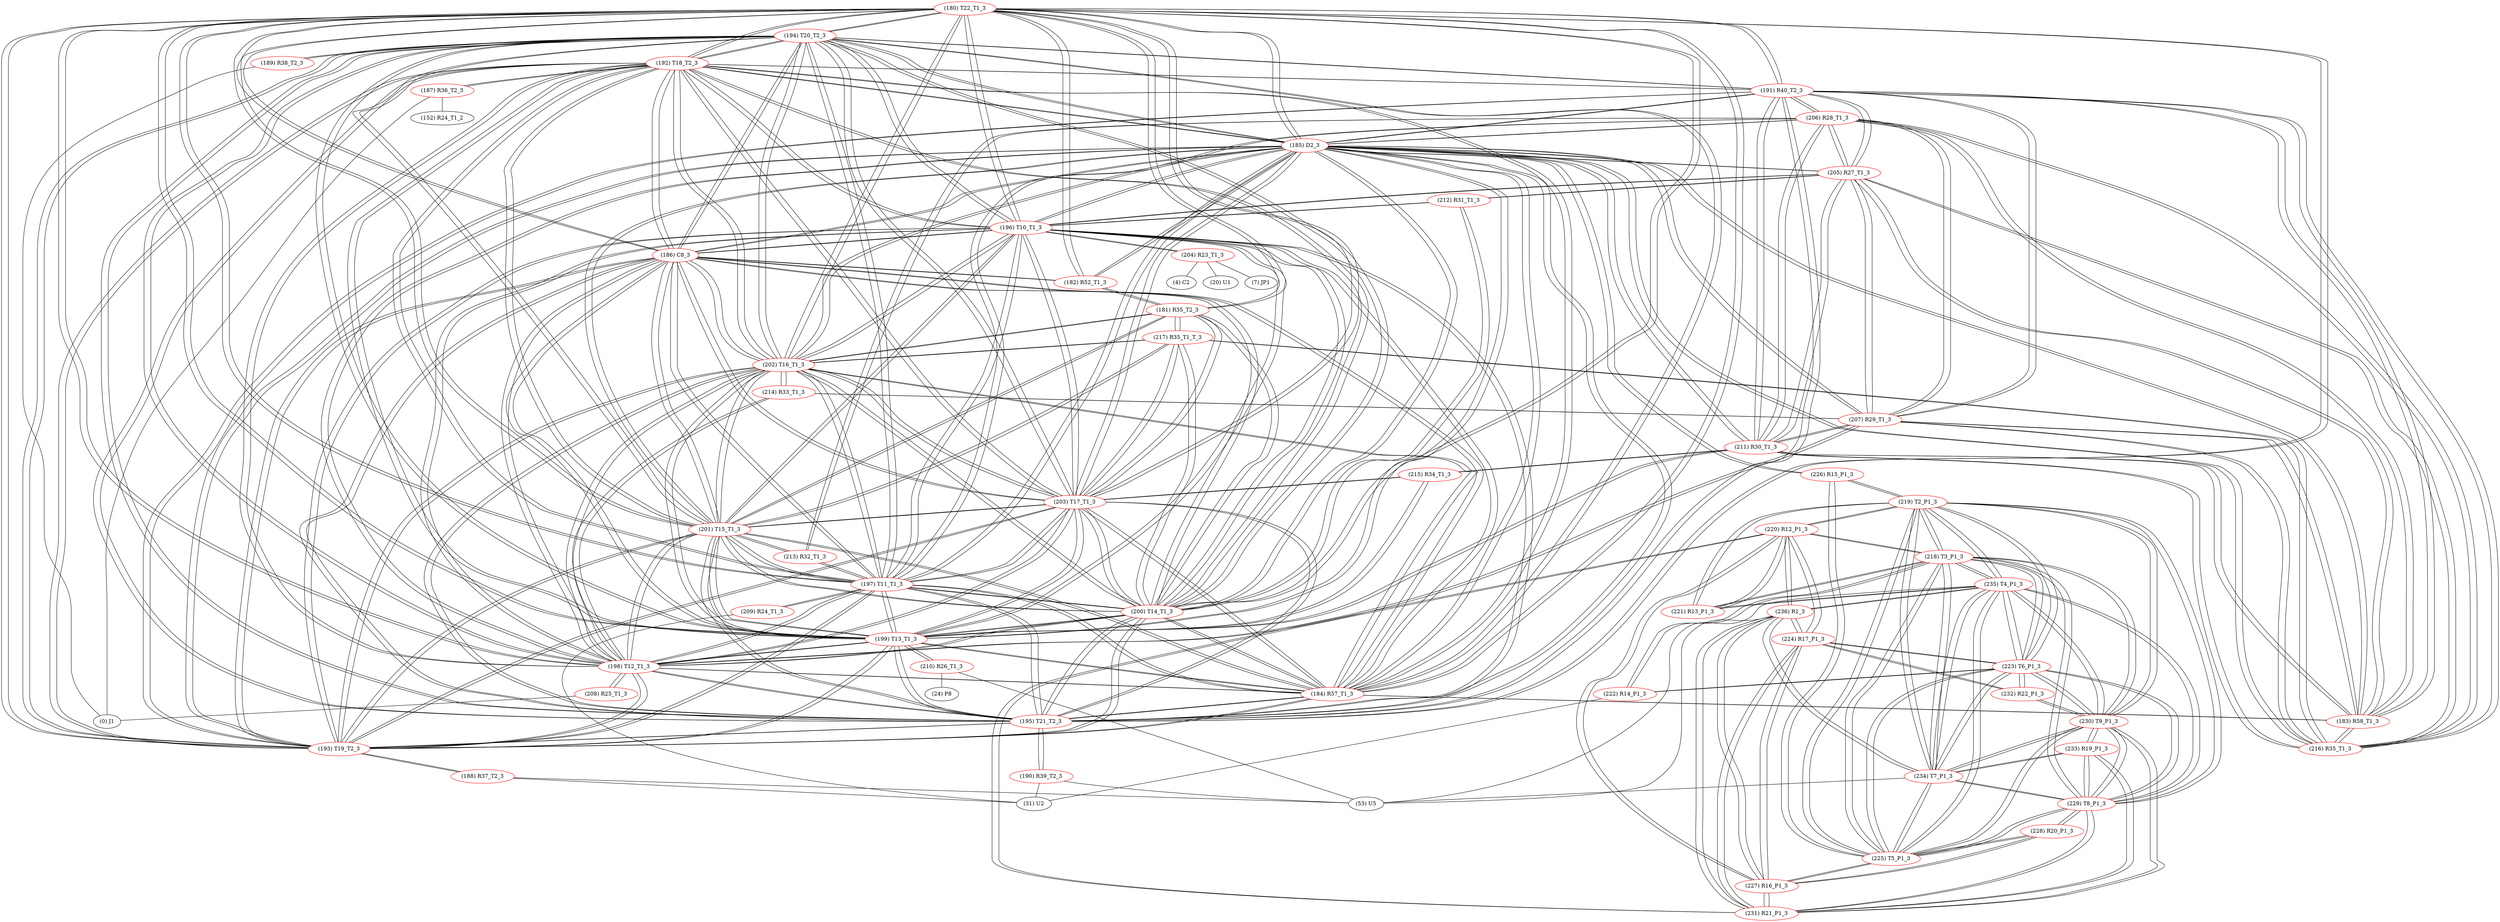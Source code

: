 graph {
	180 [label="(180) T22_T1_3" color=red]
	194 [label="(194) T20_T2_3"]
	192 [label="(192) T18_T2_3"]
	193 [label="(193) T19_T2_3"]
	195 [label="(195) T21_T2_3"]
	184 [label="(184) R57_T1_3"]
	185 [label="(185) D2_3"]
	197 [label="(197) T11_T1_3"]
	202 [label="(202) T16_T1_3"]
	203 [label="(203) T17_T1_3"]
	196 [label="(196) T10_T1_3"]
	198 [label="(198) T12_T1_3"]
	199 [label="(199) T13_T1_3"]
	200 [label="(200) T14_T1_3"]
	201 [label="(201) T15_T1_3"]
	186 [label="(186) C8_3"]
	191 [label="(191) R40_T2_3"]
	182 [label="(182) R52_T1_3"]
	181 [label="(181) R35_T2_3"]
	181 [label="(181) R35_T2_3" color=red]
	202 [label="(202) T16_T1_3"]
	201 [label="(201) T15_T1_3"]
	217 [label="(217) R35_T1_T_3"]
	200 [label="(200) T14_T1_3"]
	203 [label="(203) T17_T1_3"]
	182 [label="(182) R52_T1_3"]
	180 [label="(180) T22_T1_3"]
	182 [label="(182) R52_T1_3" color=red]
	185 [label="(185) D2_3"]
	186 [label="(186) C8_3"]
	181 [label="(181) R35_T2_3"]
	180 [label="(180) T22_T1_3"]
	183 [label="(183) R58_T1_3" color=red]
	184 [label="(184) R57_T1_3"]
	185 [label="(185) D2_3"]
	207 [label="(207) R29_T1_3"]
	216 [label="(216) R35_T1_3"]
	191 [label="(191) R40_T2_3"]
	211 [label="(211) R30_T1_3"]
	205 [label="(205) R27_T1_3"]
	206 [label="(206) R28_T1_3"]
	184 [label="(184) R57_T1_3" color=red]
	194 [label="(194) T20_T2_3"]
	192 [label="(192) T18_T2_3"]
	193 [label="(193) T19_T2_3"]
	195 [label="(195) T21_T2_3"]
	180 [label="(180) T22_T1_3"]
	185 [label="(185) D2_3"]
	197 [label="(197) T11_T1_3"]
	202 [label="(202) T16_T1_3"]
	203 [label="(203) T17_T1_3"]
	196 [label="(196) T10_T1_3"]
	198 [label="(198) T12_T1_3"]
	199 [label="(199) T13_T1_3"]
	200 [label="(200) T14_T1_3"]
	201 [label="(201) T15_T1_3"]
	186 [label="(186) C8_3"]
	183 [label="(183) R58_T1_3"]
	185 [label="(185) D2_3" color=red]
	194 [label="(194) T20_T2_3"]
	192 [label="(192) T18_T2_3"]
	193 [label="(193) T19_T2_3"]
	195 [label="(195) T21_T2_3"]
	184 [label="(184) R57_T1_3"]
	180 [label="(180) T22_T1_3"]
	197 [label="(197) T11_T1_3"]
	202 [label="(202) T16_T1_3"]
	203 [label="(203) T17_T1_3"]
	196 [label="(196) T10_T1_3"]
	198 [label="(198) T12_T1_3"]
	199 [label="(199) T13_T1_3"]
	200 [label="(200) T14_T1_3"]
	201 [label="(201) T15_T1_3"]
	186 [label="(186) C8_3"]
	182 [label="(182) R52_T1_3"]
	183 [label="(183) R58_T1_3"]
	207 [label="(207) R29_T1_3"]
	216 [label="(216) R35_T1_3"]
	191 [label="(191) R40_T2_3"]
	211 [label="(211) R30_T1_3"]
	205 [label="(205) R27_T1_3"]
	206 [label="(206) R28_T1_3"]
	226 [label="(226) R15_P1_3"]
	186 [label="(186) C8_3" color=red]
	194 [label="(194) T20_T2_3"]
	192 [label="(192) T18_T2_3"]
	193 [label="(193) T19_T2_3"]
	195 [label="(195) T21_T2_3"]
	184 [label="(184) R57_T1_3"]
	180 [label="(180) T22_T1_3"]
	185 [label="(185) D2_3"]
	197 [label="(197) T11_T1_3"]
	202 [label="(202) T16_T1_3"]
	203 [label="(203) T17_T1_3"]
	196 [label="(196) T10_T1_3"]
	198 [label="(198) T12_T1_3"]
	199 [label="(199) T13_T1_3"]
	200 [label="(200) T14_T1_3"]
	201 [label="(201) T15_T1_3"]
	182 [label="(182) R52_T1_3"]
	187 [label="(187) R36_T2_3" color=red]
	0 [label="(0) J1"]
	152 [label="(152) R24_T1_2"]
	192 [label="(192) T18_T2_3"]
	188 [label="(188) R37_T2_3" color=red]
	53 [label="(53) U5"]
	31 [label="(31) U2"]
	193 [label="(193) T19_T2_3"]
	189 [label="(189) R38_T2_3" color=red]
	0 [label="(0) J1"]
	194 [label="(194) T20_T2_3"]
	190 [label="(190) R39_T2_3" color=red]
	53 [label="(53) U5"]
	31 [label="(31) U2"]
	195 [label="(195) T21_T2_3"]
	191 [label="(191) R40_T2_3" color=red]
	207 [label="(207) R29_T1_3"]
	216 [label="(216) R35_T1_3"]
	211 [label="(211) R30_T1_3"]
	185 [label="(185) D2_3"]
	183 [label="(183) R58_T1_3"]
	205 [label="(205) R27_T1_3"]
	206 [label="(206) R28_T1_3"]
	180 [label="(180) T22_T1_3"]
	193 [label="(193) T19_T2_3"]
	192 [label="(192) T18_T2_3"]
	195 [label="(195) T21_T2_3"]
	194 [label="(194) T20_T2_3"]
	192 [label="(192) T18_T2_3" color=red]
	194 [label="(194) T20_T2_3"]
	193 [label="(193) T19_T2_3"]
	195 [label="(195) T21_T2_3"]
	184 [label="(184) R57_T1_3"]
	180 [label="(180) T22_T1_3"]
	185 [label="(185) D2_3"]
	197 [label="(197) T11_T1_3"]
	202 [label="(202) T16_T1_3"]
	203 [label="(203) T17_T1_3"]
	196 [label="(196) T10_T1_3"]
	198 [label="(198) T12_T1_3"]
	199 [label="(199) T13_T1_3"]
	200 [label="(200) T14_T1_3"]
	201 [label="(201) T15_T1_3"]
	186 [label="(186) C8_3"]
	191 [label="(191) R40_T2_3"]
	187 [label="(187) R36_T2_3"]
	193 [label="(193) T19_T2_3" color=red]
	194 [label="(194) T20_T2_3"]
	192 [label="(192) T18_T2_3"]
	195 [label="(195) T21_T2_3"]
	184 [label="(184) R57_T1_3"]
	180 [label="(180) T22_T1_3"]
	185 [label="(185) D2_3"]
	197 [label="(197) T11_T1_3"]
	202 [label="(202) T16_T1_3"]
	203 [label="(203) T17_T1_3"]
	196 [label="(196) T10_T1_3"]
	198 [label="(198) T12_T1_3"]
	199 [label="(199) T13_T1_3"]
	200 [label="(200) T14_T1_3"]
	201 [label="(201) T15_T1_3"]
	186 [label="(186) C8_3"]
	191 [label="(191) R40_T2_3"]
	188 [label="(188) R37_T2_3"]
	194 [label="(194) T20_T2_3" color=red]
	192 [label="(192) T18_T2_3"]
	193 [label="(193) T19_T2_3"]
	195 [label="(195) T21_T2_3"]
	184 [label="(184) R57_T1_3"]
	180 [label="(180) T22_T1_3"]
	185 [label="(185) D2_3"]
	197 [label="(197) T11_T1_3"]
	202 [label="(202) T16_T1_3"]
	203 [label="(203) T17_T1_3"]
	196 [label="(196) T10_T1_3"]
	198 [label="(198) T12_T1_3"]
	199 [label="(199) T13_T1_3"]
	200 [label="(200) T14_T1_3"]
	201 [label="(201) T15_T1_3"]
	186 [label="(186) C8_3"]
	191 [label="(191) R40_T2_3"]
	189 [label="(189) R38_T2_3"]
	195 [label="(195) T21_T2_3" color=red]
	194 [label="(194) T20_T2_3"]
	192 [label="(192) T18_T2_3"]
	193 [label="(193) T19_T2_3"]
	184 [label="(184) R57_T1_3"]
	180 [label="(180) T22_T1_3"]
	185 [label="(185) D2_3"]
	197 [label="(197) T11_T1_3"]
	202 [label="(202) T16_T1_3"]
	203 [label="(203) T17_T1_3"]
	196 [label="(196) T10_T1_3"]
	198 [label="(198) T12_T1_3"]
	199 [label="(199) T13_T1_3"]
	200 [label="(200) T14_T1_3"]
	201 [label="(201) T15_T1_3"]
	186 [label="(186) C8_3"]
	191 [label="(191) R40_T2_3"]
	190 [label="(190) R39_T2_3"]
	196 [label="(196) T10_T1_3" color=red]
	194 [label="(194) T20_T2_3"]
	192 [label="(192) T18_T2_3"]
	193 [label="(193) T19_T2_3"]
	195 [label="(195) T21_T2_3"]
	184 [label="(184) R57_T1_3"]
	180 [label="(180) T22_T1_3"]
	185 [label="(185) D2_3"]
	197 [label="(197) T11_T1_3"]
	202 [label="(202) T16_T1_3"]
	203 [label="(203) T17_T1_3"]
	198 [label="(198) T12_T1_3"]
	199 [label="(199) T13_T1_3"]
	200 [label="(200) T14_T1_3"]
	201 [label="(201) T15_T1_3"]
	186 [label="(186) C8_3"]
	204 [label="(204) R23_T1_3"]
	212 [label="(212) R31_T1_3"]
	205 [label="(205) R27_T1_3"]
	197 [label="(197) T11_T1_3" color=red]
	194 [label="(194) T20_T2_3"]
	192 [label="(192) T18_T2_3"]
	193 [label="(193) T19_T2_3"]
	195 [label="(195) T21_T2_3"]
	184 [label="(184) R57_T1_3"]
	180 [label="(180) T22_T1_3"]
	185 [label="(185) D2_3"]
	202 [label="(202) T16_T1_3"]
	203 [label="(203) T17_T1_3"]
	196 [label="(196) T10_T1_3"]
	198 [label="(198) T12_T1_3"]
	199 [label="(199) T13_T1_3"]
	200 [label="(200) T14_T1_3"]
	201 [label="(201) T15_T1_3"]
	186 [label="(186) C8_3"]
	209 [label="(209) R24_T1_3"]
	213 [label="(213) R32_T1_3"]
	206 [label="(206) R28_T1_3"]
	198 [label="(198) T12_T1_3" color=red]
	194 [label="(194) T20_T2_3"]
	192 [label="(192) T18_T2_3"]
	193 [label="(193) T19_T2_3"]
	195 [label="(195) T21_T2_3"]
	184 [label="(184) R57_T1_3"]
	180 [label="(180) T22_T1_3"]
	185 [label="(185) D2_3"]
	197 [label="(197) T11_T1_3"]
	202 [label="(202) T16_T1_3"]
	203 [label="(203) T17_T1_3"]
	196 [label="(196) T10_T1_3"]
	199 [label="(199) T13_T1_3"]
	200 [label="(200) T14_T1_3"]
	201 [label="(201) T15_T1_3"]
	186 [label="(186) C8_3"]
	214 [label="(214) R33_T1_3"]
	207 [label="(207) R29_T1_3"]
	208 [label="(208) R25_T1_3"]
	199 [label="(199) T13_T1_3" color=red]
	194 [label="(194) T20_T2_3"]
	192 [label="(192) T18_T2_3"]
	193 [label="(193) T19_T2_3"]
	195 [label="(195) T21_T2_3"]
	184 [label="(184) R57_T1_3"]
	180 [label="(180) T22_T1_3"]
	185 [label="(185) D2_3"]
	197 [label="(197) T11_T1_3"]
	202 [label="(202) T16_T1_3"]
	203 [label="(203) T17_T1_3"]
	196 [label="(196) T10_T1_3"]
	198 [label="(198) T12_T1_3"]
	200 [label="(200) T14_T1_3"]
	201 [label="(201) T15_T1_3"]
	186 [label="(186) C8_3"]
	211 [label="(211) R30_T1_3"]
	215 [label="(215) R34_T1_3"]
	210 [label="(210) R26_T1_3"]
	200 [label="(200) T14_T1_3" color=red]
	194 [label="(194) T20_T2_3"]
	192 [label="(192) T18_T2_3"]
	193 [label="(193) T19_T2_3"]
	195 [label="(195) T21_T2_3"]
	184 [label="(184) R57_T1_3"]
	180 [label="(180) T22_T1_3"]
	185 [label="(185) D2_3"]
	197 [label="(197) T11_T1_3"]
	202 [label="(202) T16_T1_3"]
	203 [label="(203) T17_T1_3"]
	196 [label="(196) T10_T1_3"]
	198 [label="(198) T12_T1_3"]
	199 [label="(199) T13_T1_3"]
	201 [label="(201) T15_T1_3"]
	186 [label="(186) C8_3"]
	217 [label="(217) R35_T1_T_3"]
	181 [label="(181) R35_T2_3"]
	212 [label="(212) R31_T1_3"]
	201 [label="(201) T15_T1_3" color=red]
	194 [label="(194) T20_T2_3"]
	192 [label="(192) T18_T2_3"]
	193 [label="(193) T19_T2_3"]
	195 [label="(195) T21_T2_3"]
	184 [label="(184) R57_T1_3"]
	180 [label="(180) T22_T1_3"]
	185 [label="(185) D2_3"]
	197 [label="(197) T11_T1_3"]
	202 [label="(202) T16_T1_3"]
	203 [label="(203) T17_T1_3"]
	196 [label="(196) T10_T1_3"]
	198 [label="(198) T12_T1_3"]
	199 [label="(199) T13_T1_3"]
	200 [label="(200) T14_T1_3"]
	186 [label="(186) C8_3"]
	217 [label="(217) R35_T1_T_3"]
	181 [label="(181) R35_T2_3"]
	213 [label="(213) R32_T1_3"]
	202 [label="(202) T16_T1_3" color=red]
	194 [label="(194) T20_T2_3"]
	192 [label="(192) T18_T2_3"]
	193 [label="(193) T19_T2_3"]
	195 [label="(195) T21_T2_3"]
	184 [label="(184) R57_T1_3"]
	180 [label="(180) T22_T1_3"]
	185 [label="(185) D2_3"]
	197 [label="(197) T11_T1_3"]
	203 [label="(203) T17_T1_3"]
	196 [label="(196) T10_T1_3"]
	198 [label="(198) T12_T1_3"]
	199 [label="(199) T13_T1_3"]
	200 [label="(200) T14_T1_3"]
	201 [label="(201) T15_T1_3"]
	186 [label="(186) C8_3"]
	217 [label="(217) R35_T1_T_3"]
	181 [label="(181) R35_T2_3"]
	214 [label="(214) R33_T1_3"]
	203 [label="(203) T17_T1_3" color=red]
	194 [label="(194) T20_T2_3"]
	192 [label="(192) T18_T2_3"]
	193 [label="(193) T19_T2_3"]
	195 [label="(195) T21_T2_3"]
	184 [label="(184) R57_T1_3"]
	180 [label="(180) T22_T1_3"]
	185 [label="(185) D2_3"]
	197 [label="(197) T11_T1_3"]
	202 [label="(202) T16_T1_3"]
	196 [label="(196) T10_T1_3"]
	198 [label="(198) T12_T1_3"]
	199 [label="(199) T13_T1_3"]
	200 [label="(200) T14_T1_3"]
	201 [label="(201) T15_T1_3"]
	186 [label="(186) C8_3"]
	217 [label="(217) R35_T1_T_3"]
	181 [label="(181) R35_T2_3"]
	215 [label="(215) R34_T1_3"]
	204 [label="(204) R23_T1_3" color=red]
	4 [label="(4) C2"]
	20 [label="(20) U1"]
	7 [label="(7) JP1"]
	196 [label="(196) T10_T1_3"]
	205 [label="(205) R27_T1_3" color=red]
	207 [label="(207) R29_T1_3"]
	216 [label="(216) R35_T1_3"]
	191 [label="(191) R40_T2_3"]
	211 [label="(211) R30_T1_3"]
	185 [label="(185) D2_3"]
	183 [label="(183) R58_T1_3"]
	206 [label="(206) R28_T1_3"]
	196 [label="(196) T10_T1_3"]
	212 [label="(212) R31_T1_3"]
	206 [label="(206) R28_T1_3" color=red]
	207 [label="(207) R29_T1_3"]
	216 [label="(216) R35_T1_3"]
	191 [label="(191) R40_T2_3"]
	211 [label="(211) R30_T1_3"]
	185 [label="(185) D2_3"]
	183 [label="(183) R58_T1_3"]
	205 [label="(205) R27_T1_3"]
	213 [label="(213) R32_T1_3"]
	197 [label="(197) T11_T1_3"]
	207 [label="(207) R29_T1_3" color=red]
	216 [label="(216) R35_T1_3"]
	191 [label="(191) R40_T2_3"]
	211 [label="(211) R30_T1_3"]
	185 [label="(185) D2_3"]
	183 [label="(183) R58_T1_3"]
	205 [label="(205) R27_T1_3"]
	206 [label="(206) R28_T1_3"]
	214 [label="(214) R33_T1_3"]
	198 [label="(198) T12_T1_3"]
	208 [label="(208) R25_T1_3" color=red]
	0 [label="(0) J1"]
	198 [label="(198) T12_T1_3"]
	209 [label="(209) R24_T1_3" color=red]
	31 [label="(31) U2"]
	197 [label="(197) T11_T1_3"]
	210 [label="(210) R26_T1_3" color=red]
	53 [label="(53) U5"]
	24 [label="(24) P8"]
	199 [label="(199) T13_T1_3"]
	211 [label="(211) R30_T1_3" color=red]
	207 [label="(207) R29_T1_3"]
	216 [label="(216) R35_T1_3"]
	191 [label="(191) R40_T2_3"]
	185 [label="(185) D2_3"]
	183 [label="(183) R58_T1_3"]
	205 [label="(205) R27_T1_3"]
	206 [label="(206) R28_T1_3"]
	215 [label="(215) R34_T1_3"]
	199 [label="(199) T13_T1_3"]
	212 [label="(212) R31_T1_3" color=red]
	196 [label="(196) T10_T1_3"]
	205 [label="(205) R27_T1_3"]
	200 [label="(200) T14_T1_3"]
	213 [label="(213) R32_T1_3" color=red]
	201 [label="(201) T15_T1_3"]
	206 [label="(206) R28_T1_3"]
	197 [label="(197) T11_T1_3"]
	214 [label="(214) R33_T1_3" color=red]
	202 [label="(202) T16_T1_3"]
	207 [label="(207) R29_T1_3"]
	198 [label="(198) T12_T1_3"]
	215 [label="(215) R34_T1_3" color=red]
	203 [label="(203) T17_T1_3"]
	211 [label="(211) R30_T1_3"]
	199 [label="(199) T13_T1_3"]
	216 [label="(216) R35_T1_3" color=red]
	207 [label="(207) R29_T1_3"]
	191 [label="(191) R40_T2_3"]
	211 [label="(211) R30_T1_3"]
	185 [label="(185) D2_3"]
	183 [label="(183) R58_T1_3"]
	205 [label="(205) R27_T1_3"]
	206 [label="(206) R28_T1_3"]
	217 [label="(217) R35_T1_T_3"]
	217 [label="(217) R35_T1_T_3" color=red]
	202 [label="(202) T16_T1_3"]
	201 [label="(201) T15_T1_3"]
	200 [label="(200) T14_T1_3"]
	203 [label="(203) T17_T1_3"]
	181 [label="(181) R35_T2_3"]
	216 [label="(216) R35_T1_3"]
	218 [label="(218) T3_P1_3" color=red]
	235 [label="(235) T4_P1_3"]
	234 [label="(234) T7_P1_3"]
	225 [label="(225) T5_P1_3"]
	230 [label="(230) T9_P1_3"]
	229 [label="(229) T8_P1_3"]
	223 [label="(223) T6_P1_3"]
	219 [label="(219) T2_P1_3"]
	222 [label="(222) R14_P1_3"]
	221 [label="(221) R13_P1_3"]
	220 [label="(220) R12_P1_3"]
	219 [label="(219) T2_P1_3" color=red]
	218 [label="(218) T3_P1_3"]
	235 [label="(235) T4_P1_3"]
	234 [label="(234) T7_P1_3"]
	225 [label="(225) T5_P1_3"]
	230 [label="(230) T9_P1_3"]
	229 [label="(229) T8_P1_3"]
	223 [label="(223) T6_P1_3"]
	221 [label="(221) R13_P1_3"]
	220 [label="(220) R12_P1_3"]
	226 [label="(226) R15_P1_3"]
	220 [label="(220) R12_P1_3" color=red]
	231 [label="(231) R21_P1_3"]
	227 [label="(227) R16_P1_3"]
	224 [label="(224) R17_P1_3"]
	236 [label="(236) R1_3"]
	221 [label="(221) R13_P1_3"]
	218 [label="(218) T3_P1_3"]
	219 [label="(219) T2_P1_3"]
	221 [label="(221) R13_P1_3" color=red]
	235 [label="(235) T4_P1_3"]
	218 [label="(218) T3_P1_3"]
	220 [label="(220) R12_P1_3"]
	219 [label="(219) T2_P1_3"]
	222 [label="(222) R14_P1_3" color=red]
	31 [label="(31) U2"]
	218 [label="(218) T3_P1_3"]
	223 [label="(223) T6_P1_3"]
	223 [label="(223) T6_P1_3" color=red]
	218 [label="(218) T3_P1_3"]
	235 [label="(235) T4_P1_3"]
	234 [label="(234) T7_P1_3"]
	225 [label="(225) T5_P1_3"]
	230 [label="(230) T9_P1_3"]
	229 [label="(229) T8_P1_3"]
	219 [label="(219) T2_P1_3"]
	222 [label="(222) R14_P1_3"]
	232 [label="(232) R22_P1_3"]
	224 [label="(224) R17_P1_3"]
	224 [label="(224) R17_P1_3" color=red]
	231 [label="(231) R21_P1_3"]
	227 [label="(227) R16_P1_3"]
	220 [label="(220) R12_P1_3"]
	236 [label="(236) R1_3"]
	232 [label="(232) R22_P1_3"]
	223 [label="(223) T6_P1_3"]
	225 [label="(225) T5_P1_3" color=red]
	218 [label="(218) T3_P1_3"]
	235 [label="(235) T4_P1_3"]
	234 [label="(234) T7_P1_3"]
	230 [label="(230) T9_P1_3"]
	229 [label="(229) T8_P1_3"]
	223 [label="(223) T6_P1_3"]
	219 [label="(219) T2_P1_3"]
	226 [label="(226) R15_P1_3"]
	227 [label="(227) R16_P1_3"]
	228 [label="(228) R20_P1_3"]
	226 [label="(226) R15_P1_3" color=red]
	185 [label="(185) D2_3"]
	219 [label="(219) T2_P1_3"]
	225 [label="(225) T5_P1_3"]
	227 [label="(227) R16_P1_3" color=red]
	231 [label="(231) R21_P1_3"]
	220 [label="(220) R12_P1_3"]
	224 [label="(224) R17_P1_3"]
	236 [label="(236) R1_3"]
	225 [label="(225) T5_P1_3"]
	228 [label="(228) R20_P1_3"]
	228 [label="(228) R20_P1_3" color=red]
	229 [label="(229) T8_P1_3"]
	227 [label="(227) R16_P1_3"]
	225 [label="(225) T5_P1_3"]
	229 [label="(229) T8_P1_3" color=red]
	218 [label="(218) T3_P1_3"]
	235 [label="(235) T4_P1_3"]
	234 [label="(234) T7_P1_3"]
	225 [label="(225) T5_P1_3"]
	230 [label="(230) T9_P1_3"]
	223 [label="(223) T6_P1_3"]
	219 [label="(219) T2_P1_3"]
	231 [label="(231) R21_P1_3"]
	233 [label="(233) R19_P1_3"]
	228 [label="(228) R20_P1_3"]
	230 [label="(230) T9_P1_3" color=red]
	232 [label="(232) R22_P1_3"]
	218 [label="(218) T3_P1_3"]
	235 [label="(235) T4_P1_3"]
	234 [label="(234) T7_P1_3"]
	225 [label="(225) T5_P1_3"]
	229 [label="(229) T8_P1_3"]
	223 [label="(223) T6_P1_3"]
	219 [label="(219) T2_P1_3"]
	231 [label="(231) R21_P1_3"]
	233 [label="(233) R19_P1_3"]
	231 [label="(231) R21_P1_3" color=red]
	227 [label="(227) R16_P1_3"]
	220 [label="(220) R12_P1_3"]
	224 [label="(224) R17_P1_3"]
	236 [label="(236) R1_3"]
	230 [label="(230) T9_P1_3"]
	229 [label="(229) T8_P1_3"]
	233 [label="(233) R19_P1_3"]
	232 [label="(232) R22_P1_3" color=red]
	230 [label="(230) T9_P1_3"]
	223 [label="(223) T6_P1_3"]
	224 [label="(224) R17_P1_3"]
	233 [label="(233) R19_P1_3" color=red]
	230 [label="(230) T9_P1_3"]
	231 [label="(231) R21_P1_3"]
	229 [label="(229) T8_P1_3"]
	234 [label="(234) T7_P1_3"]
	234 [label="(234) T7_P1_3" color=red]
	218 [label="(218) T3_P1_3"]
	235 [label="(235) T4_P1_3"]
	225 [label="(225) T5_P1_3"]
	230 [label="(230) T9_P1_3"]
	229 [label="(229) T8_P1_3"]
	223 [label="(223) T6_P1_3"]
	219 [label="(219) T2_P1_3"]
	236 [label="(236) R1_3"]
	53 [label="(53) U5"]
	233 [label="(233) R19_P1_3"]
	235 [label="(235) T4_P1_3" color=red]
	218 [label="(218) T3_P1_3"]
	234 [label="(234) T7_P1_3"]
	225 [label="(225) T5_P1_3"]
	230 [label="(230) T9_P1_3"]
	229 [label="(229) T8_P1_3"]
	223 [label="(223) T6_P1_3"]
	219 [label="(219) T2_P1_3"]
	221 [label="(221) R13_P1_3"]
	236 [label="(236) R1_3"]
	53 [label="(53) U5"]
	236 [label="(236) R1_3" color=red]
	235 [label="(235) T4_P1_3"]
	234 [label="(234) T7_P1_3"]
	53 [label="(53) U5"]
	231 [label="(231) R21_P1_3"]
	227 [label="(227) R16_P1_3"]
	220 [label="(220) R12_P1_3"]
	224 [label="(224) R17_P1_3"]
	180 -- 194
	180 -- 192
	180 -- 193
	180 -- 195
	180 -- 184
	180 -- 185
	180 -- 197
	180 -- 202
	180 -- 203
	180 -- 196
	180 -- 198
	180 -- 199
	180 -- 200
	180 -- 201
	180 -- 186
	180 -- 191
	180 -- 182
	180 -- 181
	181 -- 202
	181 -- 201
	181 -- 217
	181 -- 200
	181 -- 203
	181 -- 182
	181 -- 180
	182 -- 185
	182 -- 186
	182 -- 181
	182 -- 180
	183 -- 184
	183 -- 185
	183 -- 207
	183 -- 216
	183 -- 191
	183 -- 211
	183 -- 205
	183 -- 206
	184 -- 194
	184 -- 192
	184 -- 193
	184 -- 195
	184 -- 180
	184 -- 185
	184 -- 197
	184 -- 202
	184 -- 203
	184 -- 196
	184 -- 198
	184 -- 199
	184 -- 200
	184 -- 201
	184 -- 186
	184 -- 183
	185 -- 194
	185 -- 192
	185 -- 193
	185 -- 195
	185 -- 184
	185 -- 180
	185 -- 197
	185 -- 202
	185 -- 203
	185 -- 196
	185 -- 198
	185 -- 199
	185 -- 200
	185 -- 201
	185 -- 186
	185 -- 182
	185 -- 183
	185 -- 207
	185 -- 216
	185 -- 191
	185 -- 211
	185 -- 205
	185 -- 206
	185 -- 226
	186 -- 194
	186 -- 192
	186 -- 193
	186 -- 195
	186 -- 184
	186 -- 180
	186 -- 185
	186 -- 197
	186 -- 202
	186 -- 203
	186 -- 196
	186 -- 198
	186 -- 199
	186 -- 200
	186 -- 201
	186 -- 182
	187 -- 0
	187 -- 152
	187 -- 192
	188 -- 53
	188 -- 31
	188 -- 193
	189 -- 0
	189 -- 194
	190 -- 53
	190 -- 31
	190 -- 195
	191 -- 207
	191 -- 216
	191 -- 211
	191 -- 185
	191 -- 183
	191 -- 205
	191 -- 206
	191 -- 180
	191 -- 193
	191 -- 192
	191 -- 195
	191 -- 194
	192 -- 194
	192 -- 193
	192 -- 195
	192 -- 184
	192 -- 180
	192 -- 185
	192 -- 197
	192 -- 202
	192 -- 203
	192 -- 196
	192 -- 198
	192 -- 199
	192 -- 200
	192 -- 201
	192 -- 186
	192 -- 191
	192 -- 187
	193 -- 194
	193 -- 192
	193 -- 195
	193 -- 184
	193 -- 180
	193 -- 185
	193 -- 197
	193 -- 202
	193 -- 203
	193 -- 196
	193 -- 198
	193 -- 199
	193 -- 200
	193 -- 201
	193 -- 186
	193 -- 191
	193 -- 188
	194 -- 192
	194 -- 193
	194 -- 195
	194 -- 184
	194 -- 180
	194 -- 185
	194 -- 197
	194 -- 202
	194 -- 203
	194 -- 196
	194 -- 198
	194 -- 199
	194 -- 200
	194 -- 201
	194 -- 186
	194 -- 191
	194 -- 189
	195 -- 194
	195 -- 192
	195 -- 193
	195 -- 184
	195 -- 180
	195 -- 185
	195 -- 197
	195 -- 202
	195 -- 203
	195 -- 196
	195 -- 198
	195 -- 199
	195 -- 200
	195 -- 201
	195 -- 186
	195 -- 191
	195 -- 190
	196 -- 194
	196 -- 192
	196 -- 193
	196 -- 195
	196 -- 184
	196 -- 180
	196 -- 185
	196 -- 197
	196 -- 202
	196 -- 203
	196 -- 198
	196 -- 199
	196 -- 200
	196 -- 201
	196 -- 186
	196 -- 204
	196 -- 212
	196 -- 205
	197 -- 194
	197 -- 192
	197 -- 193
	197 -- 195
	197 -- 184
	197 -- 180
	197 -- 185
	197 -- 202
	197 -- 203
	197 -- 196
	197 -- 198
	197 -- 199
	197 -- 200
	197 -- 201
	197 -- 186
	197 -- 209
	197 -- 213
	197 -- 206
	198 -- 194
	198 -- 192
	198 -- 193
	198 -- 195
	198 -- 184
	198 -- 180
	198 -- 185
	198 -- 197
	198 -- 202
	198 -- 203
	198 -- 196
	198 -- 199
	198 -- 200
	198 -- 201
	198 -- 186
	198 -- 214
	198 -- 207
	198 -- 208
	199 -- 194
	199 -- 192
	199 -- 193
	199 -- 195
	199 -- 184
	199 -- 180
	199 -- 185
	199 -- 197
	199 -- 202
	199 -- 203
	199 -- 196
	199 -- 198
	199 -- 200
	199 -- 201
	199 -- 186
	199 -- 211
	199 -- 215
	199 -- 210
	200 -- 194
	200 -- 192
	200 -- 193
	200 -- 195
	200 -- 184
	200 -- 180
	200 -- 185
	200 -- 197
	200 -- 202
	200 -- 203
	200 -- 196
	200 -- 198
	200 -- 199
	200 -- 201
	200 -- 186
	200 -- 217
	200 -- 181
	200 -- 212
	201 -- 194
	201 -- 192
	201 -- 193
	201 -- 195
	201 -- 184
	201 -- 180
	201 -- 185
	201 -- 197
	201 -- 202
	201 -- 203
	201 -- 196
	201 -- 198
	201 -- 199
	201 -- 200
	201 -- 186
	201 -- 217
	201 -- 181
	201 -- 213
	202 -- 194
	202 -- 192
	202 -- 193
	202 -- 195
	202 -- 184
	202 -- 180
	202 -- 185
	202 -- 197
	202 -- 203
	202 -- 196
	202 -- 198
	202 -- 199
	202 -- 200
	202 -- 201
	202 -- 186
	202 -- 217
	202 -- 181
	202 -- 214
	203 -- 194
	203 -- 192
	203 -- 193
	203 -- 195
	203 -- 184
	203 -- 180
	203 -- 185
	203 -- 197
	203 -- 202
	203 -- 196
	203 -- 198
	203 -- 199
	203 -- 200
	203 -- 201
	203 -- 186
	203 -- 217
	203 -- 181
	203 -- 215
	204 -- 4
	204 -- 20
	204 -- 7
	204 -- 196
	205 -- 207
	205 -- 216
	205 -- 191
	205 -- 211
	205 -- 185
	205 -- 183
	205 -- 206
	205 -- 196
	205 -- 212
	206 -- 207
	206 -- 216
	206 -- 191
	206 -- 211
	206 -- 185
	206 -- 183
	206 -- 205
	206 -- 213
	206 -- 197
	207 -- 216
	207 -- 191
	207 -- 211
	207 -- 185
	207 -- 183
	207 -- 205
	207 -- 206
	207 -- 214
	207 -- 198
	208 -- 0
	208 -- 198
	209 -- 31
	209 -- 197
	210 -- 53
	210 -- 24
	210 -- 199
	211 -- 207
	211 -- 216
	211 -- 191
	211 -- 185
	211 -- 183
	211 -- 205
	211 -- 206
	211 -- 215
	211 -- 199
	212 -- 196
	212 -- 205
	212 -- 200
	213 -- 201
	213 -- 206
	213 -- 197
	214 -- 202
	214 -- 207
	214 -- 198
	215 -- 203
	215 -- 211
	215 -- 199
	216 -- 207
	216 -- 191
	216 -- 211
	216 -- 185
	216 -- 183
	216 -- 205
	216 -- 206
	216 -- 217
	217 -- 202
	217 -- 201
	217 -- 200
	217 -- 203
	217 -- 181
	217 -- 216
	218 -- 235
	218 -- 234
	218 -- 225
	218 -- 230
	218 -- 229
	218 -- 223
	218 -- 219
	218 -- 222
	218 -- 221
	218 -- 220
	219 -- 218
	219 -- 235
	219 -- 234
	219 -- 225
	219 -- 230
	219 -- 229
	219 -- 223
	219 -- 221
	219 -- 220
	219 -- 226
	220 -- 231
	220 -- 227
	220 -- 224
	220 -- 236
	220 -- 221
	220 -- 218
	220 -- 219
	221 -- 235
	221 -- 218
	221 -- 220
	221 -- 219
	222 -- 31
	222 -- 218
	222 -- 223
	223 -- 218
	223 -- 235
	223 -- 234
	223 -- 225
	223 -- 230
	223 -- 229
	223 -- 219
	223 -- 222
	223 -- 232
	223 -- 224
	224 -- 231
	224 -- 227
	224 -- 220
	224 -- 236
	224 -- 232
	224 -- 223
	225 -- 218
	225 -- 235
	225 -- 234
	225 -- 230
	225 -- 229
	225 -- 223
	225 -- 219
	225 -- 226
	225 -- 227
	225 -- 228
	226 -- 185
	226 -- 219
	226 -- 225
	227 -- 231
	227 -- 220
	227 -- 224
	227 -- 236
	227 -- 225
	227 -- 228
	228 -- 229
	228 -- 227
	228 -- 225
	229 -- 218
	229 -- 235
	229 -- 234
	229 -- 225
	229 -- 230
	229 -- 223
	229 -- 219
	229 -- 231
	229 -- 233
	229 -- 228
	230 -- 232
	230 -- 218
	230 -- 235
	230 -- 234
	230 -- 225
	230 -- 229
	230 -- 223
	230 -- 219
	230 -- 231
	230 -- 233
	231 -- 227
	231 -- 220
	231 -- 224
	231 -- 236
	231 -- 230
	231 -- 229
	231 -- 233
	232 -- 230
	232 -- 223
	232 -- 224
	233 -- 230
	233 -- 231
	233 -- 229
	233 -- 234
	234 -- 218
	234 -- 235
	234 -- 225
	234 -- 230
	234 -- 229
	234 -- 223
	234 -- 219
	234 -- 236
	234 -- 53
	234 -- 233
	235 -- 218
	235 -- 234
	235 -- 225
	235 -- 230
	235 -- 229
	235 -- 223
	235 -- 219
	235 -- 221
	235 -- 236
	235 -- 53
	236 -- 235
	236 -- 234
	236 -- 53
	236 -- 231
	236 -- 227
	236 -- 220
	236 -- 224
}